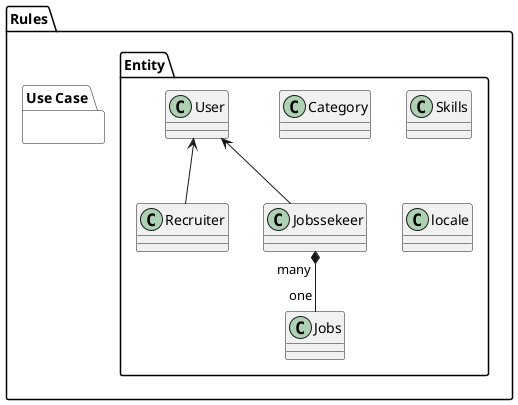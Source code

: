 @startuml
package "Rules" #fff{

    package "Use Case" #fff{}


    package "Entity" #fff{
        class User
        class Category
        class Recruiter
        class Jobssekeer
        class Jobs
        class Skills
        class locale
        User <-- Jobssekeer
        User <-- Recruiter
        Jobssekeer "many" *-- "one" Jobs
    }


}

@enduml
